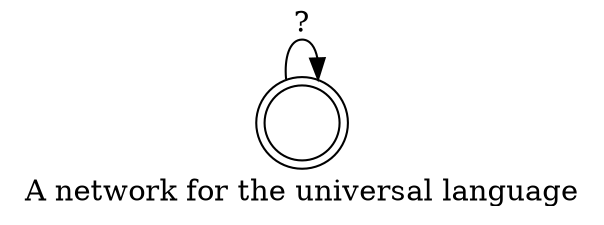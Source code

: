 // This graph generated with hfst-fst2txt
digraph "text(<stdin>)" {
charset = UTF8;
rankdir = LR;
label = "A network for the universal language";
node [shape=circle]
"INITIAL" [label="", shape=doublecircle]
"INITIAL" -> "INITIAL" [label="?"]
}
